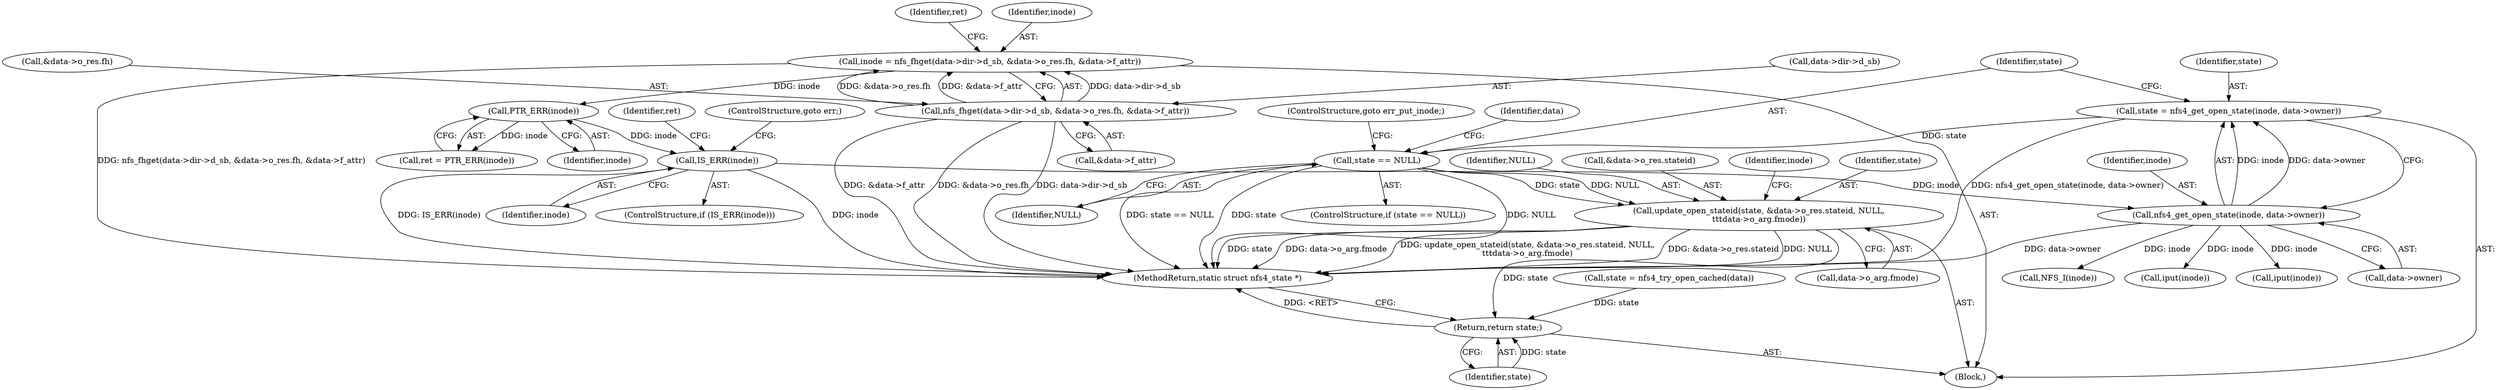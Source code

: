 digraph "0_linux_dc0b027dfadfcb8a5504f7d8052754bf8d501ab9_18@API" {
"1000165" [label="(Call,state = nfs4_get_open_state(inode, data->owner))"];
"1000167" [label="(Call,nfs4_get_open_state(inode, data->owner))"];
"1000158" [label="(Call,IS_ERR(inode))"];
"1000155" [label="(Call,PTR_ERR(inode))"];
"1000135" [label="(Call,inode = nfs_fhget(data->dir->d_sb, &data->o_res.fh, &data->f_attr))"];
"1000137" [label="(Call,nfs_fhget(data->dir->d_sb, &data->o_res.fh, &data->f_attr))"];
"1000173" [label="(Call,state == NULL)"];
"1000241" [label="(Call,update_open_stateid(state, &data->o_res.stateid, NULL,\n\t\t\tdata->o_arg.fmode))"];
"1000258" [label="(Return,return state;)"];
"1000258" [label="(Return,return state;)"];
"1000154" [label="(Identifier,ret)"];
"1000116" [label="(Call,state = nfs4_try_open_cached(data))"];
"1000267" [label="(MethodReturn,static struct nfs4_state *)"];
"1000159" [label="(Identifier,inode)"];
"1000155" [label="(Call,PTR_ERR(inode))"];
"1000172" [label="(ControlStructure,if (state == NULL))"];
"1000167" [label="(Call,nfs4_get_open_state(inode, data->owner))"];
"1000181" [label="(Identifier,data)"];
"1000102" [label="(Block,)"];
"1000136" [label="(Identifier,inode)"];
"1000255" [label="(Call,iput(inode))"];
"1000249" [label="(Identifier,NULL)"];
"1000138" [label="(Call,data->dir->d_sb)"];
"1000169" [label="(Call,data->owner)"];
"1000174" [label="(Identifier,state)"];
"1000243" [label="(Call,&data->o_res.stateid)"];
"1000168" [label="(Identifier,inode)"];
"1000153" [label="(Call,ret = PTR_ERR(inode))"];
"1000135" [label="(Call,inode = nfs_fhget(data->dir->d_sb, &data->o_res.fh, &data->f_attr))"];
"1000256" [label="(Identifier,inode)"];
"1000156" [label="(Identifier,inode)"];
"1000176" [label="(ControlStructure,goto err_put_inode;)"];
"1000149" [label="(Call,&data->f_attr)"];
"1000242" [label="(Identifier,state)"];
"1000175" [label="(Identifier,NULL)"];
"1000250" [label="(Call,data->o_arg.fmode)"];
"1000160" [label="(ControlStructure,goto err;)"];
"1000173" [label="(Call,state == NULL)"];
"1000259" [label="(Identifier,state)"];
"1000158" [label="(Call,IS_ERR(inode))"];
"1000165" [label="(Call,state = nfs4_get_open_state(inode, data->owner))"];
"1000166" [label="(Identifier,state)"];
"1000162" [label="(Identifier,ret)"];
"1000241" [label="(Call,update_open_stateid(state, &data->o_res.stateid, NULL,\n\t\t\tdata->o_arg.fmode))"];
"1000157" [label="(ControlStructure,if (IS_ERR(inode)))"];
"1000195" [label="(Call,NFS_I(inode))"];
"1000137" [label="(Call,nfs_fhget(data->dir->d_sb, &data->o_res.fh, &data->f_attr))"];
"1000261" [label="(Call,iput(inode))"];
"1000143" [label="(Call,&data->o_res.fh)"];
"1000165" -> "1000102"  [label="AST: "];
"1000165" -> "1000167"  [label="CFG: "];
"1000166" -> "1000165"  [label="AST: "];
"1000167" -> "1000165"  [label="AST: "];
"1000174" -> "1000165"  [label="CFG: "];
"1000165" -> "1000267"  [label="DDG: nfs4_get_open_state(inode, data->owner)"];
"1000167" -> "1000165"  [label="DDG: inode"];
"1000167" -> "1000165"  [label="DDG: data->owner"];
"1000165" -> "1000173"  [label="DDG: state"];
"1000167" -> "1000169"  [label="CFG: "];
"1000168" -> "1000167"  [label="AST: "];
"1000169" -> "1000167"  [label="AST: "];
"1000167" -> "1000267"  [label="DDG: data->owner"];
"1000158" -> "1000167"  [label="DDG: inode"];
"1000167" -> "1000195"  [label="DDG: inode"];
"1000167" -> "1000255"  [label="DDG: inode"];
"1000167" -> "1000261"  [label="DDG: inode"];
"1000158" -> "1000157"  [label="AST: "];
"1000158" -> "1000159"  [label="CFG: "];
"1000159" -> "1000158"  [label="AST: "];
"1000160" -> "1000158"  [label="CFG: "];
"1000162" -> "1000158"  [label="CFG: "];
"1000158" -> "1000267"  [label="DDG: inode"];
"1000158" -> "1000267"  [label="DDG: IS_ERR(inode)"];
"1000155" -> "1000158"  [label="DDG: inode"];
"1000155" -> "1000153"  [label="AST: "];
"1000155" -> "1000156"  [label="CFG: "];
"1000156" -> "1000155"  [label="AST: "];
"1000153" -> "1000155"  [label="CFG: "];
"1000155" -> "1000153"  [label="DDG: inode"];
"1000135" -> "1000155"  [label="DDG: inode"];
"1000135" -> "1000102"  [label="AST: "];
"1000135" -> "1000137"  [label="CFG: "];
"1000136" -> "1000135"  [label="AST: "];
"1000137" -> "1000135"  [label="AST: "];
"1000154" -> "1000135"  [label="CFG: "];
"1000135" -> "1000267"  [label="DDG: nfs_fhget(data->dir->d_sb, &data->o_res.fh, &data->f_attr)"];
"1000137" -> "1000135"  [label="DDG: data->dir->d_sb"];
"1000137" -> "1000135"  [label="DDG: &data->o_res.fh"];
"1000137" -> "1000135"  [label="DDG: &data->f_attr"];
"1000137" -> "1000149"  [label="CFG: "];
"1000138" -> "1000137"  [label="AST: "];
"1000143" -> "1000137"  [label="AST: "];
"1000149" -> "1000137"  [label="AST: "];
"1000137" -> "1000267"  [label="DDG: &data->f_attr"];
"1000137" -> "1000267"  [label="DDG: &data->o_res.fh"];
"1000137" -> "1000267"  [label="DDG: data->dir->d_sb"];
"1000173" -> "1000172"  [label="AST: "];
"1000173" -> "1000175"  [label="CFG: "];
"1000174" -> "1000173"  [label="AST: "];
"1000175" -> "1000173"  [label="AST: "];
"1000176" -> "1000173"  [label="CFG: "];
"1000181" -> "1000173"  [label="CFG: "];
"1000173" -> "1000267"  [label="DDG: state == NULL"];
"1000173" -> "1000267"  [label="DDG: state"];
"1000173" -> "1000267"  [label="DDG: NULL"];
"1000173" -> "1000241"  [label="DDG: state"];
"1000173" -> "1000241"  [label="DDG: NULL"];
"1000241" -> "1000102"  [label="AST: "];
"1000241" -> "1000250"  [label="CFG: "];
"1000242" -> "1000241"  [label="AST: "];
"1000243" -> "1000241"  [label="AST: "];
"1000249" -> "1000241"  [label="AST: "];
"1000250" -> "1000241"  [label="AST: "];
"1000256" -> "1000241"  [label="CFG: "];
"1000241" -> "1000267"  [label="DDG: state"];
"1000241" -> "1000267"  [label="DDG: data->o_arg.fmode"];
"1000241" -> "1000267"  [label="DDG: update_open_stateid(state, &data->o_res.stateid, NULL,\n\t\t\tdata->o_arg.fmode)"];
"1000241" -> "1000267"  [label="DDG: &data->o_res.stateid"];
"1000241" -> "1000267"  [label="DDG: NULL"];
"1000241" -> "1000258"  [label="DDG: state"];
"1000258" -> "1000102"  [label="AST: "];
"1000258" -> "1000259"  [label="CFG: "];
"1000259" -> "1000258"  [label="AST: "];
"1000267" -> "1000258"  [label="CFG: "];
"1000258" -> "1000267"  [label="DDG: <RET>"];
"1000259" -> "1000258"  [label="DDG: state"];
"1000116" -> "1000258"  [label="DDG: state"];
}
